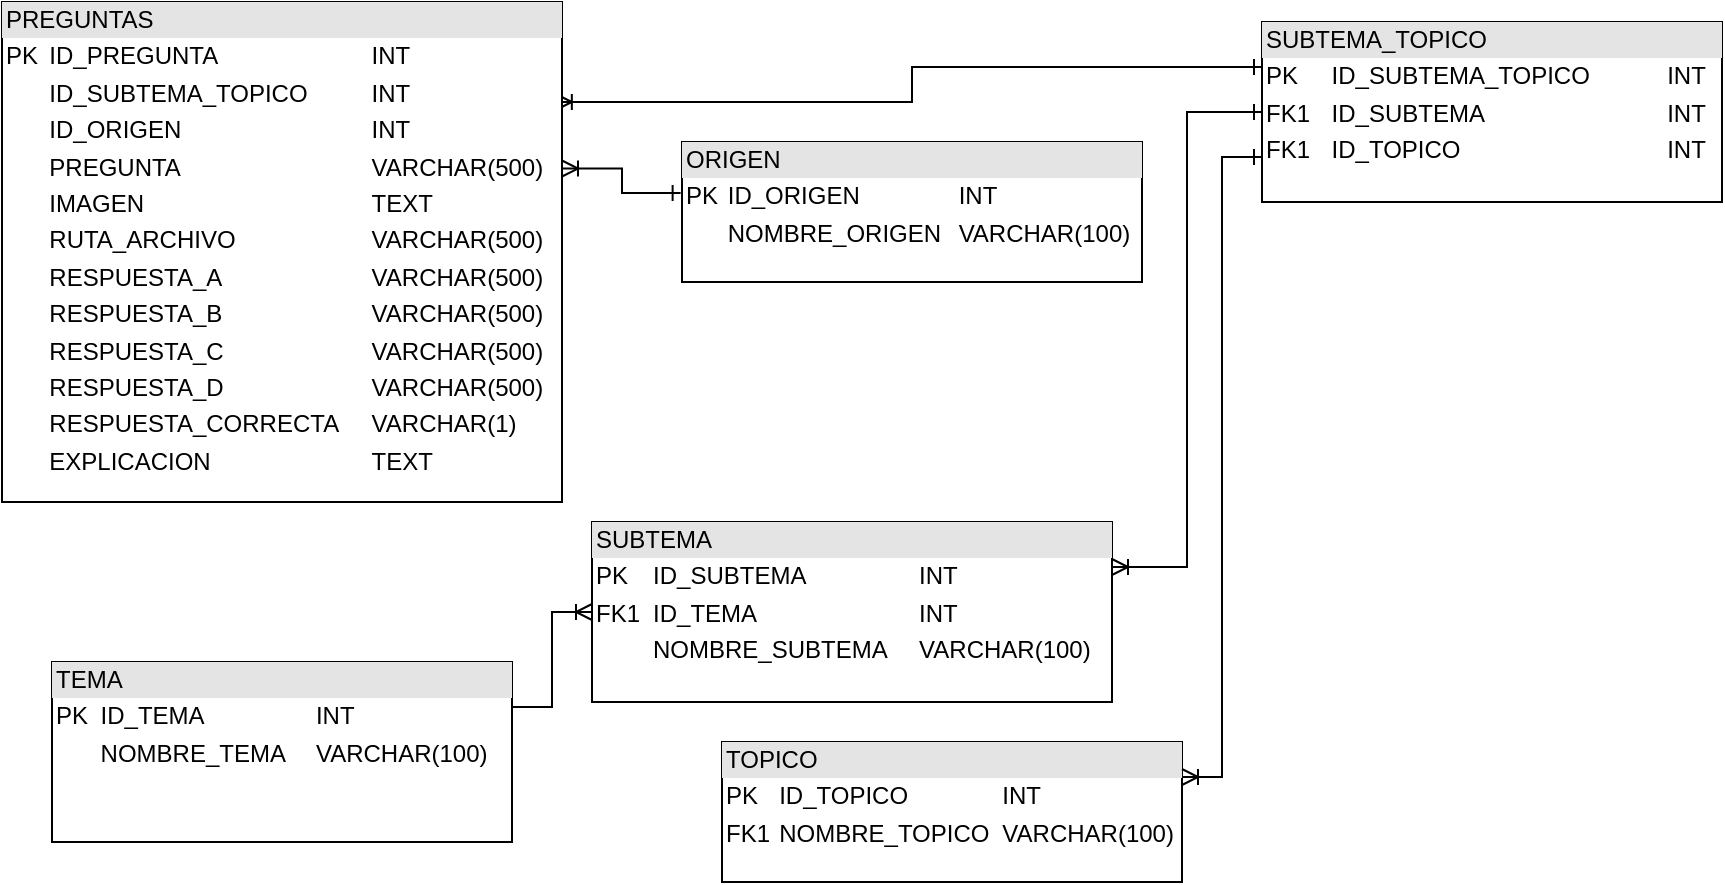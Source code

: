 <mxfile>
    <diagram name="Page-1" id="MysAfwUdboG_AAS3LyLJ">
        <mxGraphModel dx="1007" dy="590" grid="1" gridSize="10" guides="1" tooltips="1" connect="1" arrows="1" fold="1" page="1" pageScale="1" pageWidth="850" pageHeight="1100" math="0" shadow="0">
            <root>
                <mxCell id="0"/>
                <mxCell id="1" parent="0"/>
                <mxCell id="9sXqW6GyVqQXEUkSANhA-2" style="edgeStyle=orthogonalEdgeStyle;rounded=0;orthogonalLoop=1;jettySize=auto;html=1;entryX=0;entryY=0.5;entryDx=0;entryDy=0;endArrow=ERoneToMany;endFill=0;exitX=1;exitY=0.25;exitDx=0;exitDy=0;" parent="1" source="O2OnnXHKDOcDxdLHytVD-1" target="9sXqW6GyVqQXEUkSANhA-1" edge="1">
                    <mxGeometry relative="1" as="geometry"/>
                </mxCell>
                <mxCell id="O2OnnXHKDOcDxdLHytVD-1" value="&lt;div style=&quot;box-sizing: border-box; width: 100%; background: rgb(228, 228, 228); padding: 2px;&quot;&gt;TEMA&lt;/div&gt;&lt;table style=&quot;width:100%;font-size:1em;&quot; cellpadding=&quot;2&quot; cellspacing=&quot;0&quot;&gt;&lt;tbody&gt;&lt;tr&gt;&lt;td&gt;PK&lt;/td&gt;&lt;td&gt;ID_TEMA&lt;/td&gt;&lt;td&gt;INT&lt;/td&gt;&lt;/tr&gt;&lt;tr&gt;&lt;td&gt;&lt;br&gt;&lt;/td&gt;&lt;td&gt;NOMBRE_TEMA&lt;/td&gt;&lt;td&gt;VARCHAR(100)&lt;/td&gt;&lt;/tr&gt;&lt;/tbody&gt;&lt;/table&gt;" style="verticalAlign=top;align=left;overflow=fill;html=1;whiteSpace=wrap;" parent="1" vertex="1">
                    <mxGeometry x="25" y="520" width="230" height="90" as="geometry"/>
                </mxCell>
                <mxCell id="9sXqW6GyVqQXEUkSANhA-6" style="edgeStyle=orthogonalEdgeStyle;rounded=0;orthogonalLoop=1;jettySize=auto;html=1;entryX=0;entryY=0.5;entryDx=0;entryDy=0;exitX=1;exitY=0.25;exitDx=0;exitDy=0;endArrow=ERone;endFill=0;startArrow=ERoneToMany;startFill=0;" parent="1" source="9sXqW6GyVqQXEUkSANhA-1" target="9sXqW6GyVqQXEUkSANhA-4" edge="1">
                    <mxGeometry relative="1" as="geometry"/>
                </mxCell>
                <mxCell id="9sXqW6GyVqQXEUkSANhA-1" value="&lt;div style=&quot;box-sizing: border-box; width: 100%; background: rgb(228, 228, 228); padding: 2px;&quot;&gt;SUBTEMA&lt;/div&gt;&lt;table style=&quot;width:100%;font-size:1em;&quot; cellpadding=&quot;2&quot; cellspacing=&quot;0&quot;&gt;&lt;tbody&gt;&lt;tr&gt;&lt;td&gt;PK&lt;/td&gt;&lt;td&gt;ID_SUBTEMA&lt;/td&gt;&lt;td&gt;INT&lt;/td&gt;&lt;/tr&gt;&lt;tr&gt;&lt;td&gt;FK1&lt;/td&gt;&lt;td&gt;ID_TEMA&lt;/td&gt;&lt;td&gt;INT&lt;/td&gt;&lt;/tr&gt;&lt;tr&gt;&lt;td&gt;&lt;/td&gt;&lt;td&gt;NOMBRE_SUBTEMA&lt;/td&gt;&lt;td&gt;VARCHAR(100)&lt;/td&gt;&lt;/tr&gt;&lt;/tbody&gt;&lt;/table&gt;" style="verticalAlign=top;align=left;overflow=fill;html=1;whiteSpace=wrap;" parent="1" vertex="1">
                    <mxGeometry x="295" y="450" width="260" height="90" as="geometry"/>
                </mxCell>
                <mxCell id="9sXqW6GyVqQXEUkSANhA-3" value="&lt;div style=&quot;box-sizing: border-box; width: 100%; background: rgb(228, 228, 228); padding: 2px;&quot;&gt;TOPICO&lt;/div&gt;&lt;table style=&quot;width:100%;font-size:1em;&quot; cellpadding=&quot;2&quot; cellspacing=&quot;0&quot;&gt;&lt;tbody&gt;&lt;tr&gt;&lt;td&gt;PK&lt;/td&gt;&lt;td&gt;ID_TOPICO&lt;/td&gt;&lt;td&gt;INT&lt;/td&gt;&lt;/tr&gt;&lt;tr&gt;&lt;td&gt;FK1&lt;/td&gt;&lt;td&gt;NOMBRE_TOPICO&lt;/td&gt;&lt;td&gt;VARCHAR(100)&lt;/td&gt;&lt;/tr&gt;&lt;/tbody&gt;&lt;/table&gt;" style="verticalAlign=top;align=left;overflow=fill;html=1;whiteSpace=wrap;" parent="1" vertex="1">
                    <mxGeometry x="360" y="560" width="230" height="70" as="geometry"/>
                </mxCell>
                <mxCell id="9sXqW6GyVqQXEUkSANhA-5" style="edgeStyle=orthogonalEdgeStyle;rounded=0;orthogonalLoop=1;jettySize=auto;html=1;entryX=1;entryY=0.25;entryDx=0;entryDy=0;exitX=0;exitY=0.75;exitDx=0;exitDy=0;endArrow=ERoneToMany;endFill=0;startArrow=ERone;startFill=0;" parent="1" source="9sXqW6GyVqQXEUkSANhA-4" target="9sXqW6GyVqQXEUkSANhA-3" edge="1">
                    <mxGeometry relative="1" as="geometry"/>
                </mxCell>
                <mxCell id="9sXqW6GyVqQXEUkSANhA-4" value="&lt;div style=&quot;box-sizing: border-box; width: 100%; background: rgb(228, 228, 228); padding: 2px;&quot;&gt;SUBTEMA_TOPICO&lt;/div&gt;&lt;table style=&quot;width:100%;font-size:1em;&quot; cellpadding=&quot;2&quot; cellspacing=&quot;0&quot;&gt;&lt;tbody&gt;&lt;tr&gt;&lt;td&gt;PK&lt;/td&gt;&lt;td&gt;ID_SUBTEMA_TOPICO&lt;/td&gt;&lt;td&gt;INT&lt;/td&gt;&lt;/tr&gt;&lt;tr&gt;&lt;td&gt;FK1&lt;/td&gt;&lt;td&gt;ID_SUBTEMA&lt;/td&gt;&lt;td&gt;INT&lt;/td&gt;&lt;/tr&gt;&lt;tr&gt;&lt;td&gt;FK1&lt;/td&gt;&lt;td&gt;ID_TOPICO&lt;/td&gt;&lt;td&gt;INT&lt;/td&gt;&lt;/tr&gt;&lt;/tbody&gt;&lt;/table&gt;" style="verticalAlign=top;align=left;overflow=fill;html=1;whiteSpace=wrap;" parent="1" vertex="1">
                    <mxGeometry x="630" y="200" width="230" height="90" as="geometry"/>
                </mxCell>
                <mxCell id="9sXqW6GyVqQXEUkSANhA-9" style="edgeStyle=orthogonalEdgeStyle;rounded=0;orthogonalLoop=1;jettySize=auto;html=1;entryX=0;entryY=0.25;entryDx=0;entryDy=0;exitX=0.989;exitY=0.2;exitDx=0;exitDy=0;exitPerimeter=0;endArrow=ERone;endFill=0;startArrow=ERoneToMany;startFill=0;" parent="1" source="9sXqW6GyVqQXEUkSANhA-7" target="9sXqW6GyVqQXEUkSANhA-4" edge="1">
                    <mxGeometry relative="1" as="geometry"/>
                </mxCell>
                <mxCell id="9sXqW6GyVqQXEUkSANhA-7" value="&lt;div style=&quot;box-sizing: border-box; width: 100%; background: rgb(228, 228, 228); padding: 2px;&quot;&gt;PREGUNTAS&lt;/div&gt;&lt;table style=&quot;width:100%;font-size:1em;&quot; cellpadding=&quot;2&quot; cellspacing=&quot;0&quot;&gt;&lt;tbody&gt;&lt;tr&gt;&lt;td&gt;PK&lt;/td&gt;&lt;td&gt;ID_PREGUNTA&lt;/td&gt;&lt;td&gt;INT&lt;/td&gt;&lt;/tr&gt;&lt;tr&gt;&lt;td&gt;&lt;br&gt;&lt;/td&gt;&lt;td&gt;ID_SUBTEMA_TOPICO&lt;/td&gt;&lt;td&gt;INT&lt;/td&gt;&lt;/tr&gt;&lt;tr&gt;&lt;td&gt;&lt;br&gt;&lt;/td&gt;&lt;td&gt;ID_ORIGEN&lt;/td&gt;&lt;td&gt;INT&lt;/td&gt;&lt;/tr&gt;&lt;tr&gt;&lt;td&gt;&lt;br&gt;&lt;/td&gt;&lt;td&gt;PREGUNTA&lt;/td&gt;&lt;td&gt;VARCHAR(500)&lt;/td&gt;&lt;/tr&gt;&lt;tr&gt;&lt;td&gt;&lt;br&gt;&lt;/td&gt;&lt;td&gt;IMAGEN&lt;/td&gt;&lt;td&gt;TEXT&lt;/td&gt;&lt;/tr&gt;&lt;tr&gt;&lt;td&gt;&lt;br&gt;&lt;/td&gt;&lt;td&gt;RUTA_ARCHIVO&lt;/td&gt;&lt;td&gt;VARCHAR(500)&lt;/td&gt;&lt;/tr&gt;&lt;tr&gt;&lt;td&gt;&lt;br&gt;&lt;/td&gt;&lt;td&gt;RESPUESTA_A&lt;/td&gt;&lt;td&gt;VARCHAR(500)&lt;/td&gt;&lt;/tr&gt;&lt;tr&gt;&lt;td&gt;&lt;br&gt;&lt;/td&gt;&lt;td&gt;RESPUESTA_B&lt;/td&gt;&lt;td&gt;VARCHAR(500)&lt;/td&gt;&lt;/tr&gt;&lt;tr&gt;&lt;td&gt;&lt;br&gt;&lt;/td&gt;&lt;td&gt;RESPUESTA_C&lt;/td&gt;&lt;td&gt;VARCHAR(500)&lt;/td&gt;&lt;/tr&gt;&lt;tr&gt;&lt;td&gt;&lt;br&gt;&lt;/td&gt;&lt;td&gt;RESPUESTA_D&lt;/td&gt;&lt;td&gt;VARCHAR(500)&lt;/td&gt;&lt;/tr&gt;&lt;tr&gt;&lt;td&gt;&lt;br&gt;&lt;/td&gt;&lt;td&gt;RESPUESTA_CORRECTA&lt;/td&gt;&lt;td&gt;VARCHAR(1)&lt;/td&gt;&lt;/tr&gt;&lt;tr&gt;&lt;td&gt;&lt;br&gt;&lt;/td&gt;&lt;td&gt;EXPLICACION&lt;/td&gt;&lt;td&gt;TEXT&lt;/td&gt;&lt;/tr&gt;&lt;/tbody&gt;&lt;/table&gt;" style="verticalAlign=top;align=left;overflow=fill;html=1;whiteSpace=wrap;" parent="1" vertex="1">
                    <mxGeometry y="190" width="280" height="250" as="geometry"/>
                </mxCell>
                <mxCell id="9sXqW6GyVqQXEUkSANhA-8" value="&lt;div style=&quot;box-sizing: border-box; width: 100%; background: rgb(228, 228, 228); padding: 2px;&quot;&gt;ORIGEN&lt;/div&gt;&lt;table style=&quot;width:100%;font-size:1em;&quot; cellpadding=&quot;2&quot; cellspacing=&quot;0&quot;&gt;&lt;tbody&gt;&lt;tr&gt;&lt;td&gt;PK&lt;/td&gt;&lt;td&gt;ID_ORIGEN&lt;/td&gt;&lt;td&gt;INT&lt;/td&gt;&lt;/tr&gt;&lt;tr&gt;&lt;td&gt;&lt;br&gt;&lt;/td&gt;&lt;td&gt;NOMBRE_ORIGEN&lt;/td&gt;&lt;td&gt;VARCHAR(100)&lt;/td&gt;&lt;/tr&gt;&lt;/tbody&gt;&lt;/table&gt;" style="verticalAlign=top;align=left;overflow=fill;html=1;whiteSpace=wrap;" parent="1" vertex="1">
                    <mxGeometry x="340" y="260" width="230" height="70" as="geometry"/>
                </mxCell>
                <mxCell id="9sXqW6GyVqQXEUkSANhA-10" style="edgeStyle=orthogonalEdgeStyle;rounded=0;orthogonalLoop=1;jettySize=auto;html=1;entryX=-0.003;entryY=0.364;entryDx=0;entryDy=0;entryPerimeter=0;endArrow=ERone;endFill=0;startArrow=ERoneToMany;startFill=0;exitX=1;exitY=0.333;exitDx=0;exitDy=0;exitPerimeter=0;" parent="1" source="9sXqW6GyVqQXEUkSANhA-7" target="9sXqW6GyVqQXEUkSANhA-8" edge="1">
                    <mxGeometry relative="1" as="geometry">
                        <mxPoint x="290" y="260" as="sourcePoint"/>
                    </mxGeometry>
                </mxCell>
            </root>
        </mxGraphModel>
    </diagram>
</mxfile>